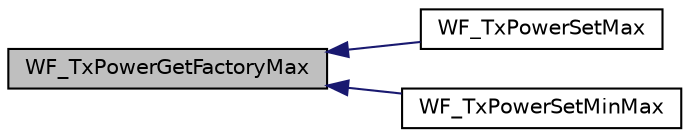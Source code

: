 digraph "WF_TxPowerGetFactoryMax"
{
  edge [fontname="Helvetica",fontsize="10",labelfontname="Helvetica",labelfontsize="10"];
  node [fontname="Helvetica",fontsize="10",shape=record];
  rankdir="LR";
  Node1 [label="WF_TxPowerGetFactoryMax",height=0.2,width=0.4,color="black", fillcolor="grey75", style="filled", fontcolor="black"];
  Node1 -> Node2 [dir="back",color="midnightblue",fontsize="10",style="solid"];
  Node2 [label="WF_TxPowerSetMax",height=0.2,width=0.4,color="black", fillcolor="white", style="filled",URL="$_w_f_tx_power_8c.html#a7145f91c340d06c8d329f5e33c7f08f9"];
  Node1 -> Node3 [dir="back",color="midnightblue",fontsize="10",style="solid"];
  Node3 [label="WF_TxPowerSetMinMax",height=0.2,width=0.4,color="black", fillcolor="white", style="filled",URL="$_w_f_tx_power_8c.html#a8c73bea85217b9feff7cf675301b1343"];
}

